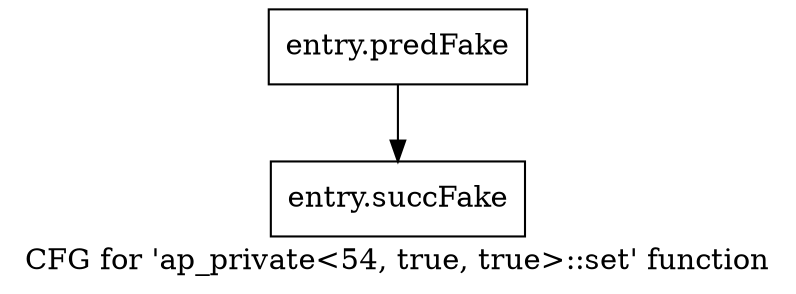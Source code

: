 digraph "CFG for 'ap_private\<54, true, true\>::set' function" {
	label="CFG for 'ap_private\<54, true, true\>::set' function";

	Node0x3d8fef0 [shape=record,filename="",linenumber="",label="{entry.predFake}"];
	Node0x3d8fef0 -> Node0x3ec8220[ callList="" memoryops="" filename="/tools/Xilinx/Vitis_HLS/2022.1/include/etc/ap_private.h" execusionnum="3200"];
	Node0x3ec8220 [shape=record,filename="/tools/Xilinx/Vitis_HLS/2022.1/include/etc/ap_private.h",linenumber="2242",label="{entry.succFake}"];
}
